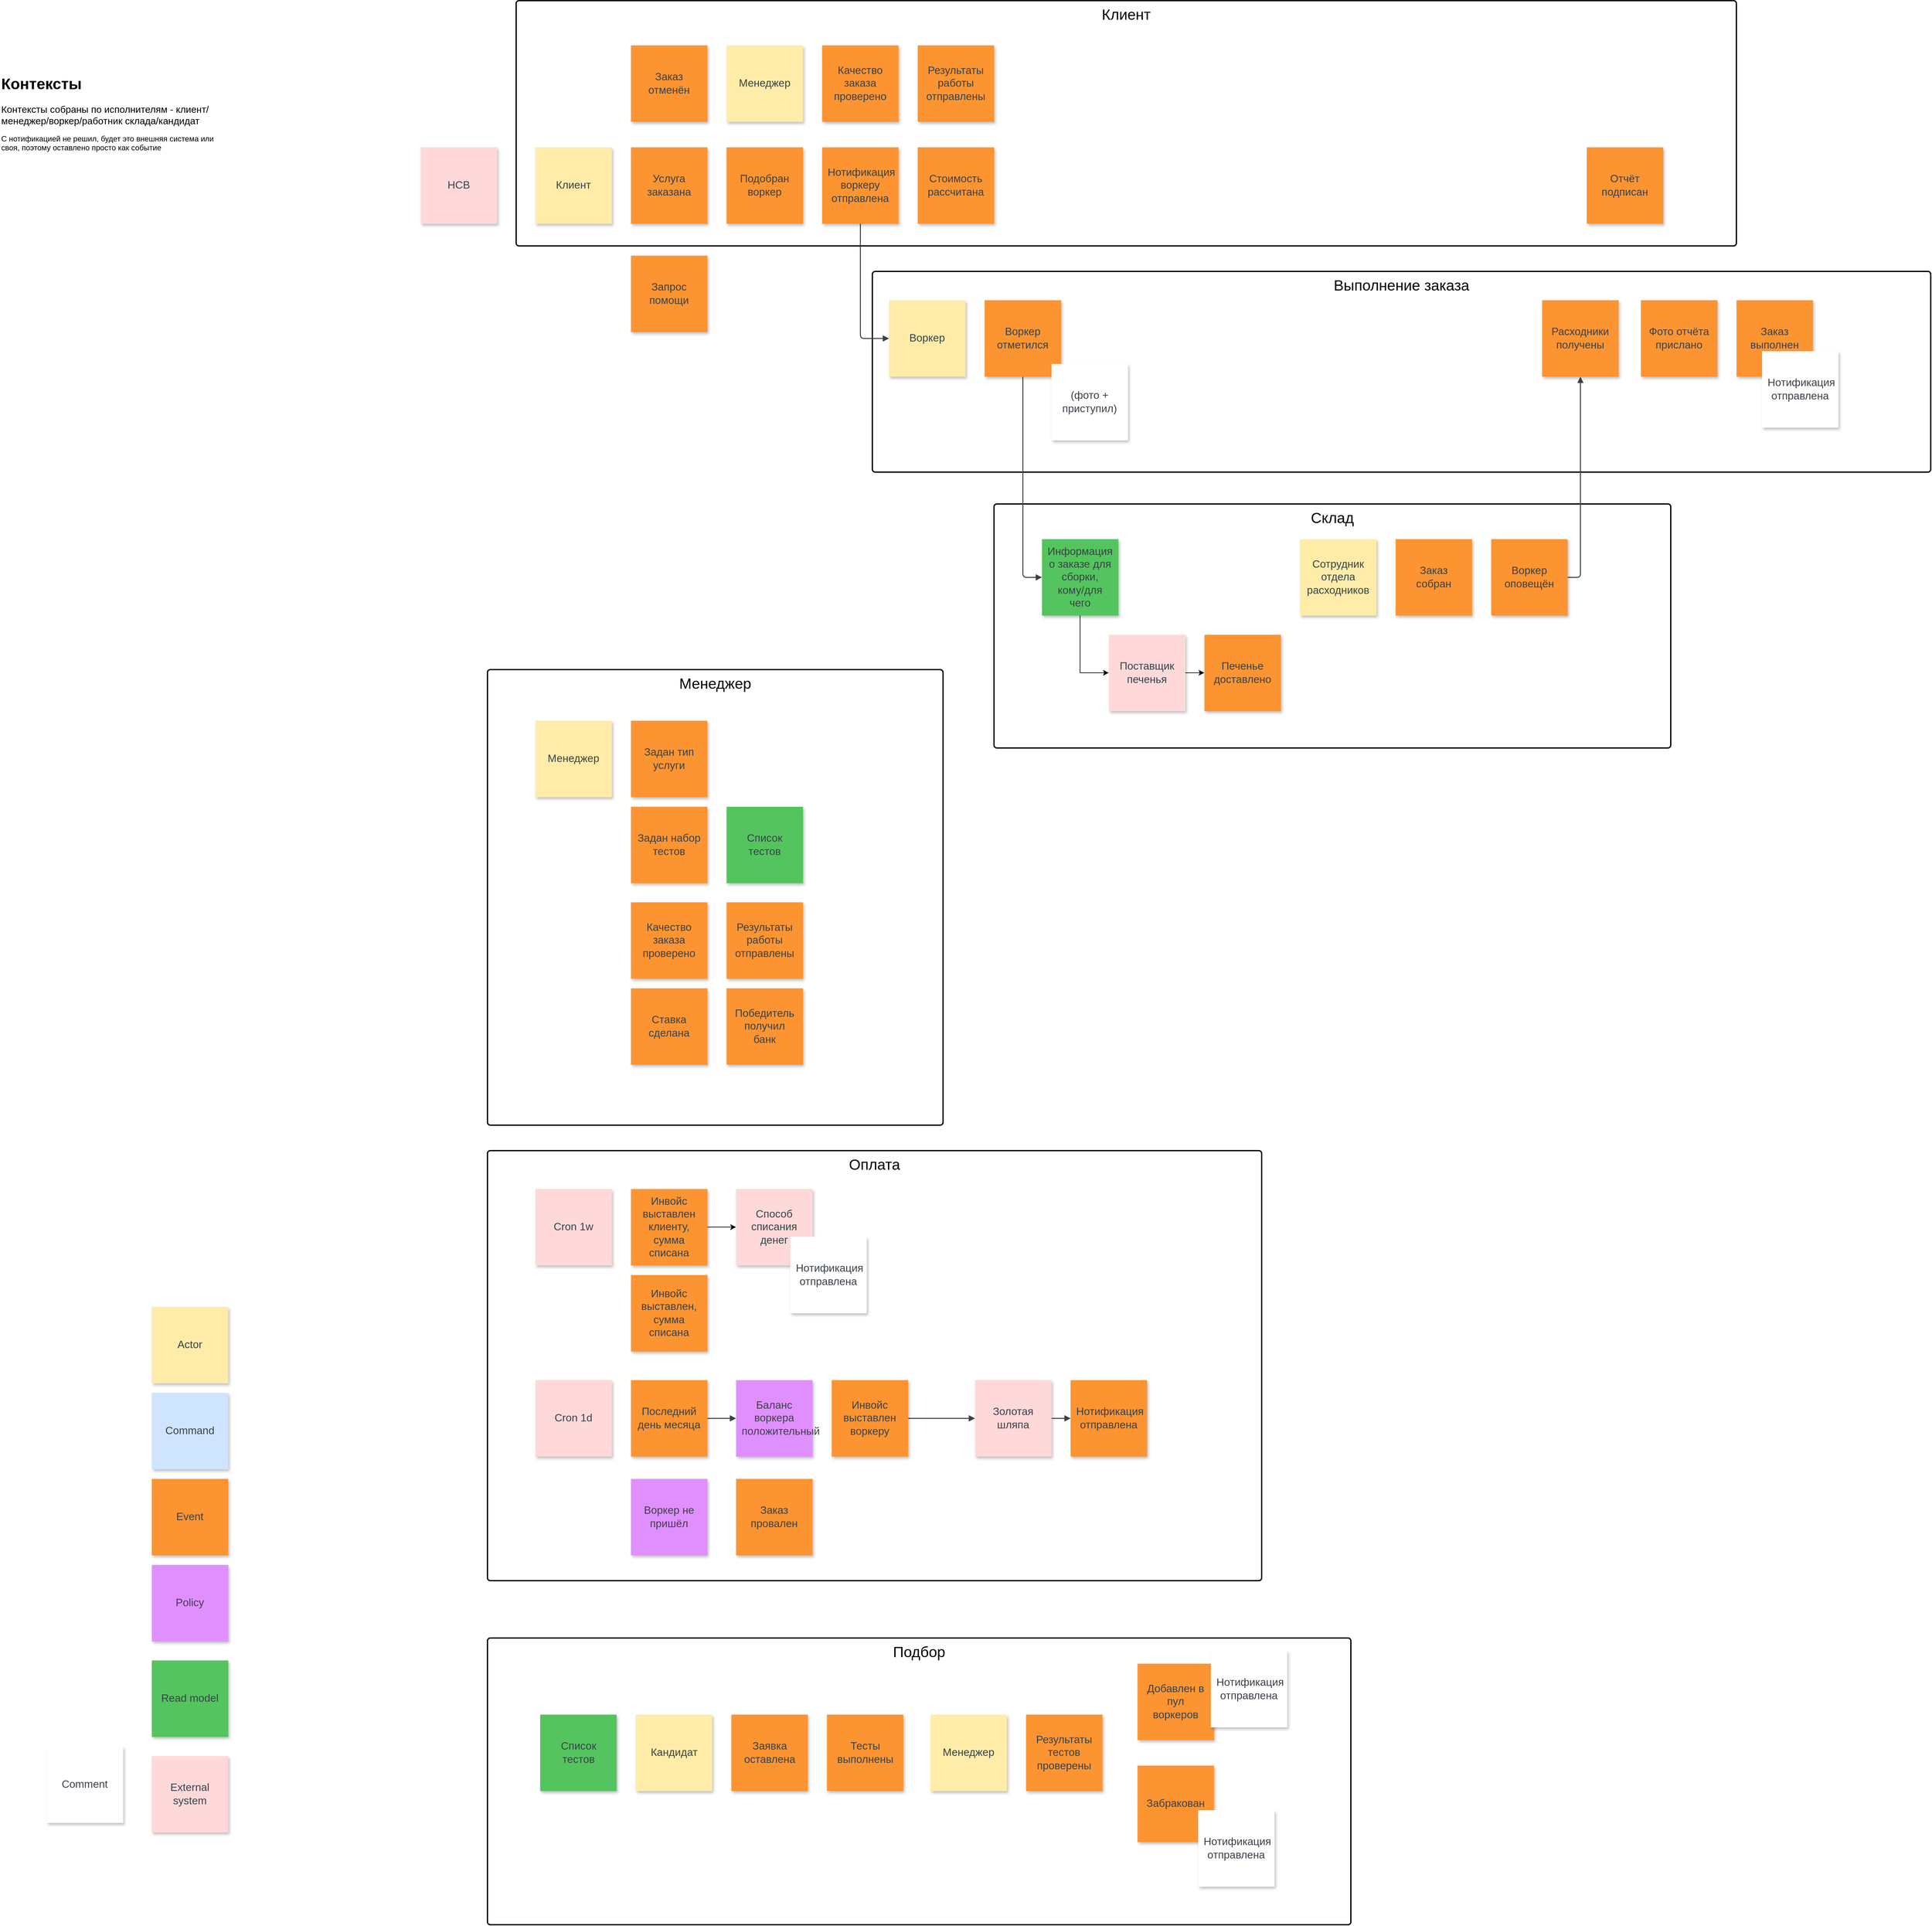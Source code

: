 <mxfile version="24.5.5" type="github">
  <diagram name="Page-1" id="l_9-RIlW9i13i7eaHmRu">
    <mxGraphModel dx="6602" dy="1218" grid="1" gridSize="10" guides="1" tooltips="1" connect="1" arrows="1" fold="1" page="1" pageScale="1" pageWidth="850" pageHeight="1100" math="0" shadow="0">
      <root>
        <mxCell id="0" />
        <mxCell id="1" parent="0" />
        <mxCell id="RoE8E-zZMEs0R_7GRx1K-1" value="Выполнение заказа" style="html=1;overflow=block;blockSpacing=1;whiteSpace=wrap;fontSize=23.3;align=center;spacing=9;verticalAlign=top;strokeColor=default;rounded=1;absoluteArcSize=1;arcSize=9;fillColor=none;strokeWidth=2;lucidId=HCPMqrkc3qt5;" parent="1" vertex="1">
          <mxGeometry x="-3521" y="495" width="1661" height="315" as="geometry" />
        </mxCell>
        <mxCell id="RoE8E-zZMEs0R_7GRx1K-2" value="Склад" style="html=1;overflow=block;blockSpacing=1;whiteSpace=wrap;fontSize=23.3;align=center;spacing=9;verticalAlign=top;strokeColor=default;rounded=1;absoluteArcSize=1;arcSize=9;fillColor=none;strokeWidth=2;lucidId=1zPMJR6yUo5M;" parent="1" vertex="1">
          <mxGeometry x="-3330" y="860" width="1062" height="383" as="geometry" />
        </mxCell>
        <mxCell id="RoE8E-zZMEs0R_7GRx1K-3" value="Оплата" style="html=1;overflow=block;blockSpacing=1;whiteSpace=wrap;fontSize=23.3;align=center;spacing=9;verticalAlign=top;strokeColor=default;rounded=1;absoluteArcSize=1;arcSize=9;fillColor=none;strokeWidth=2;lucidId=LsPM5n6X4SBT;" parent="1" vertex="1">
          <mxGeometry x="-4125" y="1875" width="1215" height="675" as="geometry" />
        </mxCell>
        <mxCell id="RoE8E-zZMEs0R_7GRx1K-4" value="Подбор" style="html=1;overflow=block;blockSpacing=1;whiteSpace=wrap;fontSize=23.3;align=center;spacing=9;verticalAlign=top;strokeColor=default;rounded=1;absoluteArcSize=1;arcSize=9;fillColor=none;strokeWidth=2;lucidId=arPMlzmZBy4v;" parent="1" vertex="1">
          <mxGeometry x="-4125" y="2640" width="1355" height="450" as="geometry" />
        </mxCell>
        <mxCell id="RoE8E-zZMEs0R_7GRx1K-5" value="Actor" style="html=1;overflow=block;blockSpacing=1;whiteSpace=wrap;shadow=1;fontSize=16.7;fontColor=#3a414a;spacing=9;strokeColor=none;strokeOpacity=100;fillColor=#FFECA9;strokeWidth=0;lucidId=w99KlHDl9asE;" parent="1" vertex="1">
          <mxGeometry x="-4652" y="2120" width="120" height="120" as="geometry" />
        </mxCell>
        <mxCell id="RoE8E-zZMEs0R_7GRx1K-6" value="Command" style="html=1;overflow=block;blockSpacing=1;whiteSpace=wrap;shadow=1;fontSize=16.7;fontColor=#3a414a;spacing=9;strokeColor=none;strokeOpacity=100;fillOpacity=100;fillColor=#cfe4ff;strokeWidth=0;lucidId=Q99Kw1.Pjyrw;" parent="1" vertex="1">
          <mxGeometry x="-4652" y="2255" width="120" height="120" as="geometry" />
        </mxCell>
        <mxCell id="RoE8E-zZMEs0R_7GRx1K-7" value="Event" style="html=1;overflow=block;blockSpacing=1;whiteSpace=wrap;shadow=1;fontSize=16.7;fontColor=#3a414a;spacing=9;strokeColor=none;strokeOpacity=100;fillOpacity=100;fillColor=#fc9432;strokeWidth=0;lucidId=p-9K~CdR-WWV;" parent="1" vertex="1">
          <mxGeometry x="-4652" y="2390" width="120" height="120" as="geometry" />
        </mxCell>
        <mxCell id="RoE8E-zZMEs0R_7GRx1K-8" value="Policy" style="html=1;overflow=block;blockSpacing=1;whiteSpace=wrap;shadow=1;fontSize=16.7;fontColor=#3a414a;spacing=9;strokeColor=none;strokeOpacity=100;fillOpacity=100;fillColor=#e08fff;strokeWidth=0;lucidId=N-9KG-.BX9-D;" parent="1" vertex="1">
          <mxGeometry x="-4652" y="2525" width="120" height="120" as="geometry" />
        </mxCell>
        <mxCell id="RoE8E-zZMEs0R_7GRx1K-9" value="Read model" style="html=1;overflow=block;blockSpacing=1;whiteSpace=wrap;shadow=1;fontSize=16.7;fontColor=#3a414a;spacing=9;strokeColor=none;strokeOpacity=100;fillOpacity=100;fillColor=#54c45e;strokeWidth=0;lucidId=h_9K0~GqxkKd;" parent="1" vertex="1">
          <mxGeometry x="-4652" y="2675" width="120" height="120" as="geometry" />
        </mxCell>
        <mxCell id="RoE8E-zZMEs0R_7GRx1K-10" value="Comment" style="html=1;overflow=block;blockSpacing=1;whiteSpace=wrap;shadow=1;fontSize=16.7;fontColor=#3a414a;spacing=9;strokeColor=none;strokeOpacity=100;fillOpacity=100;fillColor=#ffffff;strokeWidth=0;lucidId=O_9KG7jxIo2s;" parent="1" vertex="1">
          <mxGeometry x="-4817" y="2810" width="120" height="120" as="geometry" />
        </mxCell>
        <mxCell id="RoE8E-zZMEs0R_7GRx1K-11" value="External system" style="html=1;overflow=block;blockSpacing=1;whiteSpace=wrap;shadow=1;fontSize=16.7;fontColor=#3a414a;spacing=9;strokeColor=none;strokeOpacity=100;fillOpacity=100;fillColor=#ffd9d9;strokeWidth=0;lucidId=3_9KuqBzPV7w;" parent="1" vertex="1">
          <mxGeometry x="-4652" y="2825" width="120" height="120" as="geometry" />
        </mxCell>
        <mxCell id="RoE8E-zZMEs0R_7GRx1K-12" value="Клиент" style="html=1;overflow=block;blockSpacing=1;whiteSpace=wrap;shadow=1;fontSize=16.7;fontColor=#3a414a;spacing=9;strokeColor=none;strokeOpacity=100;fillColor=#FFECA9;strokeWidth=0;lucidId=poOMKIs.5_XG;" parent="1" vertex="1">
          <mxGeometry x="-4050" y="300" width="120" height="120" as="geometry" />
        </mxCell>
        <mxCell id="RoE8E-zZMEs0R_7GRx1K-13" value="Услуга заказана" style="html=1;overflow=block;blockSpacing=1;whiteSpace=wrap;shadow=1;fontSize=16.7;fontColor=#3a414a;spacing=9;strokeColor=none;strokeOpacity=100;fillOpacity=100;fillColor=#fc9432;strokeWidth=0;lucidId=ppOMXzbLRA3F;" parent="1" vertex="1">
          <mxGeometry x="-3900" y="300" width="120" height="120" as="geometry" />
        </mxCell>
        <mxCell id="RoE8E-zZMEs0R_7GRx1K-14" value="Воркер" style="html=1;overflow=block;blockSpacing=1;whiteSpace=wrap;shadow=1;fontSize=16.7;fontColor=#3a414a;spacing=9;strokeColor=none;strokeOpacity=100;fillColor=#FFECA9;strokeWidth=0;lucidId=CqOMGlZuYuNK;" parent="1" vertex="1">
          <mxGeometry x="-3495" y="540" width="120" height="120" as="geometry" />
        </mxCell>
        <mxCell id="RoE8E-zZMEs0R_7GRx1K-15" value="Воркер отметился" style="html=1;overflow=block;blockSpacing=1;whiteSpace=wrap;shadow=1;fontSize=16.7;fontColor=#3a414a;spacing=9;strokeColor=none;strokeOpacity=100;fillOpacity=100;fillColor=#fc9432;strokeWidth=0;lucidId=PqOM9r21cuYt;" parent="1" vertex="1">
          <mxGeometry x="-3345" y="540" width="120" height="120" as="geometry" />
        </mxCell>
        <mxCell id="RoE8E-zZMEs0R_7GRx1K-16" value="Подобран воркер" style="html=1;overflow=block;blockSpacing=1;whiteSpace=wrap;shadow=1;fontSize=16.7;fontColor=#3a414a;spacing=9;strokeColor=none;strokeOpacity=100;fillOpacity=100;fillColor=#fc9432;strokeWidth=0;lucidId=nGOM64Vatthw;" parent="1" vertex="1">
          <mxGeometry x="-3750" y="300" width="120" height="120" as="geometry" />
        </mxCell>
        <mxCell id="RoE8E-zZMEs0R_7GRx1K-17" value="Cron 1w" style="html=1;overflow=block;blockSpacing=1;whiteSpace=wrap;shadow=1;fontSize=16.7;fontColor=#3a414a;spacing=9;strokeColor=none;strokeOpacity=100;fillOpacity=100;fillColor=#ffd9d9;strokeWidth=0;lucidId=evOMV3Vfiq87;" parent="1" vertex="1">
          <mxGeometry x="-4050" y="1935" width="120" height="120" as="geometry" />
        </mxCell>
        <mxCell id="ouE3uGwMO_rl1Qw4itwe-14" style="edgeStyle=orthogonalEdgeStyle;rounded=0;orthogonalLoop=1;jettySize=auto;html=1;" parent="1" source="RoE8E-zZMEs0R_7GRx1K-18" target="RoE8E-zZMEs0R_7GRx1K-25" edge="1">
          <mxGeometry relative="1" as="geometry" />
        </mxCell>
        <mxCell id="RoE8E-zZMEs0R_7GRx1K-18" value="Инвойс выставлен клиенту, сумма списана" style="html=1;overflow=block;blockSpacing=1;whiteSpace=wrap;shadow=1;fontSize=16.7;fontColor=#3a414a;spacing=9;strokeColor=none;strokeOpacity=100;fillOpacity=100;fillColor=#fc9432;strokeWidth=0;lucidId=vvOM6HzBwC0E;" parent="1" vertex="1">
          <mxGeometry x="-3900" y="1935" width="120" height="120" as="geometry" />
        </mxCell>
        <mxCell id="RoE8E-zZMEs0R_7GRx1K-19" value="Cron 1d" style="html=1;overflow=block;blockSpacing=1;whiteSpace=wrap;shadow=1;fontSize=16.7;fontColor=#3a414a;spacing=9;strokeColor=none;strokeOpacity=100;fillOpacity=100;fillColor=#ffd9d9;strokeWidth=0;lucidId=7vOMgfq0zifn;" parent="1" vertex="1">
          <mxGeometry x="-4050" y="2235" width="120" height="120" as="geometry" />
        </mxCell>
        <mxCell id="RoE8E-zZMEs0R_7GRx1K-20" value="Инвойс выставлен, сумма списана" style="html=1;overflow=block;blockSpacing=1;whiteSpace=wrap;shadow=1;fontSize=16.7;fontColor=#3a414a;spacing=9;strokeColor=none;strokeOpacity=100;fillOpacity=100;fillColor=#fc9432;strokeWidth=0;lucidId=GxOMS8AUzHYG;" parent="1" vertex="1">
          <mxGeometry x="-3900" y="2070" width="120" height="120" as="geometry" />
        </mxCell>
        <mxCell id="RoE8E-zZMEs0R_7GRx1K-21" value="Золотая шляпа" style="html=1;overflow=block;blockSpacing=1;whiteSpace=wrap;shadow=1;fontSize=16.7;fontColor=#3a414a;spacing=9;strokeColor=none;strokeOpacity=100;fillOpacity=100;fillColor=#ffd9d9;strokeWidth=0;lucidId=MwOMZVvjgxgr;" parent="1" vertex="1">
          <mxGeometry x="-3360" y="2235" width="120" height="120" as="geometry" />
        </mxCell>
        <mxCell id="RoE8E-zZMEs0R_7GRx1K-22" value="Нотификация воркеру отправлена" style="html=1;overflow=block;blockSpacing=1;whiteSpace=wrap;shadow=1;fontSize=16.7;fontColor=#3a414a;spacing=9;strokeColor=none;strokeOpacity=100;fillOpacity=100;fillColor=#fc9432;strokeWidth=0;lucidId=eROMwl7kWXQV;" parent="1" vertex="1">
          <mxGeometry x="-3600" y="300" width="120" height="120" as="geometry" />
        </mxCell>
        <mxCell id="RoE8E-zZMEs0R_7GRx1K-23" value="Стоимость рассчитана" style="html=1;overflow=block;blockSpacing=1;whiteSpace=wrap;shadow=1;fontSize=16.7;fontColor=#3a414a;spacing=9;strokeColor=none;strokeOpacity=100;fillOpacity=100;fillColor=#fc9432;strokeWidth=0;lucidId=uJOMWGHFDWIN;" parent="1" vertex="1">
          <mxGeometry x="-3450" y="300" width="120" height="120" as="geometry" />
        </mxCell>
        <mxCell id="RoE8E-zZMEs0R_7GRx1K-24" value="Запрос помощи" style="html=1;overflow=block;blockSpacing=1;whiteSpace=wrap;shadow=1;fontSize=16.7;fontColor=#3a414a;spacing=9;strokeColor=none;strokeOpacity=100;fillOpacity=100;fillColor=#fc9432;strokeWidth=0;lucidId=2oOMrKezj8pF;" parent="1" vertex="1">
          <mxGeometry x="-3900" y="470" width="120" height="120" as="geometry" />
        </mxCell>
        <mxCell id="RoE8E-zZMEs0R_7GRx1K-25" value="Способ списания денег" style="html=1;overflow=block;blockSpacing=1;whiteSpace=wrap;shadow=1;fontSize=16.7;fontColor=#3a414a;spacing=9;strokeColor=none;strokeOpacity=100;fillOpacity=100;fillColor=#ffd9d9;strokeWidth=0;lucidId=vVOM_5~CS0Ev;" parent="1" vertex="1">
          <mxGeometry x="-3735" y="1935" width="120" height="120" as="geometry" />
        </mxCell>
        <mxCell id="RoE8E-zZMEs0R_7GRx1K-27" value="Нотификация отправлена" style="html=1;overflow=block;blockSpacing=1;whiteSpace=wrap;shadow=1;fontSize=16.7;fontColor=#3a414a;spacing=9;strokeColor=none;strokeOpacity=100;fillOpacity=100;fillColor=#fc9432;strokeWidth=0;lucidId=9HOMmKMdv4F6;" parent="1" vertex="1">
          <mxGeometry x="-3210" y="2235" width="120" height="120" as="geometry" />
        </mxCell>
        <mxCell id="RoE8E-zZMEs0R_7GRx1K-28" value="Сотрудник отдела расходников" style="html=1;overflow=block;blockSpacing=1;whiteSpace=wrap;shadow=1;fontSize=16.7;fontColor=#3a414a;spacing=9;strokeColor=none;strokeOpacity=100;fillColor=#FFECA9;strokeWidth=0;lucidId=IsOMc4fZZYhW;" parent="1" vertex="1">
          <mxGeometry x="-2850" y="915" width="120" height="120" as="geometry" />
        </mxCell>
        <mxCell id="RoE8E-zZMEs0R_7GRx1K-29" value="Заказ собран" style="html=1;overflow=block;blockSpacing=1;whiteSpace=wrap;shadow=1;fontSize=16.7;fontColor=#3a414a;spacing=9;strokeColor=none;strokeOpacity=100;fillOpacity=100;fillColor=#fc9432;strokeWidth=0;lucidId=5sOMd6QoYHWa;" parent="1" vertex="1">
          <mxGeometry x="-2700" y="915" width="120" height="120" as="geometry" />
        </mxCell>
        <mxCell id="RoE8E-zZMEs0R_7GRx1K-30" value="Воркер оповещён" style="html=1;overflow=block;blockSpacing=1;whiteSpace=wrap;shadow=1;fontSize=16.7;fontColor=#3a414a;spacing=9;strokeColor=none;strokeOpacity=100;fillOpacity=100;fillColor=#fc9432;strokeWidth=0;lucidId=jHOMKEXn3ogt;" parent="1" vertex="1">
          <mxGeometry x="-2550" y="915" width="120" height="120" as="geometry" />
        </mxCell>
        <mxCell id="RoE8E-zZMEs0R_7GRx1K-31" value="" style="html=1;jettySize=18;whiteSpace=wrap;fontSize=13;strokeColor=#3a414a;strokeOpacity=100;strokeWidth=1.5;rounded=1;arcSize=12;edgeStyle=orthogonalEdgeStyle;startArrow=none;endArrow=block;endFill=1;exitX=1;exitY=0.5;exitPerimeter=0;entryX=0;entryY=0.5;entryPerimeter=0;lucidId=m1OMvOnFrRix;" parent="1" source="RoE8E-zZMEs0R_7GRx1K-42" target="RoE8E-zZMEs0R_7GRx1K-21" edge="1">
          <mxGeometry width="100" height="100" relative="1" as="geometry">
            <Array as="points" />
          </mxGeometry>
        </mxCell>
        <mxCell id="RoE8E-zZMEs0R_7GRx1K-32" value="" style="html=1;jettySize=18;whiteSpace=wrap;fontSize=13;strokeColor=#3a414a;strokeOpacity=100;strokeWidth=1.5;rounded=1;arcSize=12;edgeStyle=orthogonalEdgeStyle;startArrow=none;endArrow=block;endFill=1;exitX=1;exitY=0.5;exitPerimeter=0;entryX=0.5;entryY=1;entryPerimeter=0;lucidId=6_OMG3ClQ-OO;" parent="1" source="RoE8E-zZMEs0R_7GRx1K-30" target="RoE8E-zZMEs0R_7GRx1K-57" edge="1">
          <mxGeometry width="100" height="100" relative="1" as="geometry">
            <Array as="points" />
          </mxGeometry>
        </mxCell>
        <mxCell id="RoE8E-zZMEs0R_7GRx1K-33" value="" style="html=1;jettySize=18;whiteSpace=wrap;fontSize=13;strokeColor=#3a414a;strokeOpacity=100;strokeWidth=1.5;rounded=1;arcSize=12;edgeStyle=orthogonalEdgeStyle;startArrow=none;endArrow=block;endFill=1;exitX=0.5;exitY=1;exitPerimeter=0;entryX=0;entryY=0.5;entryPerimeter=0;lucidId=~_OMIrkGTkZQ;" parent="1" source="RoE8E-zZMEs0R_7GRx1K-15" target="RoE8E-zZMEs0R_7GRx1K-41" edge="1">
          <mxGeometry width="100" height="100" relative="1" as="geometry">
            <Array as="points" />
          </mxGeometry>
        </mxCell>
        <mxCell id="RoE8E-zZMEs0R_7GRx1K-34" value="HCB" style="html=1;overflow=block;blockSpacing=1;whiteSpace=wrap;shadow=1;fontSize=16.7;fontColor=#3a414a;spacing=9;strokeColor=none;strokeOpacity=100;fillOpacity=100;fillColor=#ffd9d9;strokeWidth=0;lucidId=TIOMhRAhpcNX;" parent="1" vertex="1">
          <mxGeometry x="-4230" y="300" width="120" height="120" as="geometry" />
        </mxCell>
        <mxCell id="RoE8E-zZMEs0R_7GRx1K-35" value="Кандидат" style="html=1;overflow=block;blockSpacing=1;whiteSpace=wrap;shadow=1;fontSize=16.7;fontColor=#3a414a;spacing=9;strokeColor=none;strokeOpacity=100;fillColor=#FFECA9;strokeWidth=0;lucidId=wrOMKcsqYXI9;" parent="1" vertex="1">
          <mxGeometry x="-3892.5" y="2760" width="120" height="120" as="geometry" />
        </mxCell>
        <mxCell id="RoE8E-zZMEs0R_7GRx1K-36" value="Заявка оставлена" style="html=1;overflow=block;blockSpacing=1;whiteSpace=wrap;shadow=1;fontSize=16.7;fontColor=#3a414a;spacing=9;strokeColor=none;strokeOpacity=100;fillOpacity=100;fillColor=#fc9432;strokeWidth=0;lucidId=CrOMI7UI~UgM;" parent="1" vertex="1">
          <mxGeometry x="-3742.5" y="2760" width="120" height="120" as="geometry" />
        </mxCell>
        <mxCell id="RoE8E-zZMEs0R_7GRx1K-37" value="Тесты выполнены" style="html=1;overflow=block;blockSpacing=1;whiteSpace=wrap;shadow=1;fontSize=16.7;fontColor=#3a414a;spacing=9;strokeColor=none;strokeOpacity=100;fillOpacity=100;fillColor=#fc9432;strokeWidth=0;lucidId=nKOMDOXvX65q;" parent="1" vertex="1">
          <mxGeometry x="-3592.5" y="2760" width="120" height="120" as="geometry" />
        </mxCell>
        <mxCell id="RoE8E-zZMEs0R_7GRx1K-38" value="Добавлен в пул воркеров" style="html=1;overflow=block;blockSpacing=1;whiteSpace=wrap;shadow=1;fontSize=16.7;fontColor=#3a414a;spacing=9;strokeColor=none;strokeOpacity=100;fillOpacity=100;fillColor=#fc9432;strokeWidth=0;lucidId=LKOMNFMfwg8P;" parent="1" vertex="1">
          <mxGeometry x="-3105" y="2680" width="120" height="120" as="geometry" />
        </mxCell>
        <mxCell id="RoE8E-zZMEs0R_7GRx1K-39" value="Забракован" style="html=1;overflow=block;blockSpacing=1;whiteSpace=wrap;shadow=1;fontSize=16.7;fontColor=#3a414a;spacing=9;strokeColor=none;strokeOpacity=100;fillOpacity=100;fillColor=#fc9432;strokeWidth=0;lucidId=0KOMiec8jZ1h;" parent="1" vertex="1">
          <mxGeometry x="-3105" y="2840" width="120" height="120" as="geometry" />
        </mxCell>
        <mxCell id="RoE8E-zZMEs0R_7GRx1K-40" value="" style="html=1;jettySize=18;whiteSpace=wrap;fontSize=13;strokeColor=#3a414a;strokeOpacity=100;strokeWidth=1.5;rounded=1;arcSize=12;edgeStyle=orthogonalEdgeStyle;startArrow=none;endArrow=block;endFill=1;exitX=1;exitY=0.5;exitPerimeter=0;entryX=0;entryY=0.5;entryPerimeter=0;lucidId=rmPMru2J6b~m;" parent="1" source="RoE8E-zZMEs0R_7GRx1K-21" target="RoE8E-zZMEs0R_7GRx1K-27" edge="1">
          <mxGeometry width="100" height="100" relative="1" as="geometry">
            <Array as="points" />
          </mxGeometry>
        </mxCell>
        <mxCell id="ouE3uGwMO_rl1Qw4itwe-9" style="edgeStyle=orthogonalEdgeStyle;rounded=0;orthogonalLoop=1;jettySize=auto;html=1;entryX=0;entryY=0.5;entryDx=0;entryDy=0;" parent="1" source="RoE8E-zZMEs0R_7GRx1K-41" target="RoE8E-zZMEs0R_7GRx1K-60" edge="1">
          <mxGeometry relative="1" as="geometry" />
        </mxCell>
        <mxCell id="RoE8E-zZMEs0R_7GRx1K-41" value="Информация о заказе для сборки, кому/для чего" style="html=1;overflow=block;blockSpacing=1;whiteSpace=wrap;shadow=1;fontSize=16.7;fontColor=#3a414a;spacing=9;strokeColor=none;strokeOpacity=100;fillOpacity=100;fillColor=#54c45e;strokeWidth=0;lucidId=dnPMlttxr-Cw;" parent="1" vertex="1">
          <mxGeometry x="-3255" y="915" width="120" height="120" as="geometry" />
        </mxCell>
        <mxCell id="RoE8E-zZMEs0R_7GRx1K-42" value="Инвойс выставлен воркеру" style="html=1;overflow=block;blockSpacing=1;whiteSpace=wrap;shadow=1;fontSize=16.7;fontColor=#3a414a;spacing=9;strokeColor=none;strokeOpacity=100;fillOpacity=100;fillColor=#fc9432;strokeWidth=0;lucidId=4vOM6bReLHjo;" parent="1" vertex="1">
          <mxGeometry x="-3585" y="2235" width="120" height="120" as="geometry" />
        </mxCell>
        <mxCell id="RoE8E-zZMEs0R_7GRx1K-43" value="Баланс воркера положительный" style="html=1;overflow=block;blockSpacing=1;whiteSpace=wrap;shadow=1;fontSize=16.7;fontColor=#3a414a;spacing=9;strokeColor=none;strokeOpacity=100;fillOpacity=100;fillColor=#e08fff;strokeWidth=0;lucidId=GoPMGig64.h5;" parent="1" vertex="1">
          <mxGeometry x="-3735" y="2235" width="120" height="120" as="geometry" />
        </mxCell>
        <mxCell id="RoE8E-zZMEs0R_7GRx1K-44" value="Последний день месяца" style="html=1;overflow=block;blockSpacing=1;whiteSpace=wrap;shadow=1;fontSize=16.7;fontColor=#3a414a;spacing=9;strokeColor=none;strokeOpacity=100;fillOpacity=100;fillColor=#fc9432;strokeWidth=0;lucidId=upPMWxlRtGt.;" parent="1" vertex="1">
          <mxGeometry x="-3900" y="2235" width="120" height="120" as="geometry" />
        </mxCell>
        <mxCell id="RoE8E-zZMEs0R_7GRx1K-45" value="" style="html=1;jettySize=18;whiteSpace=wrap;fontSize=13;strokeColor=#3a414a;strokeOpacity=100;strokeWidth=1.5;rounded=1;arcSize=12;edgeStyle=orthogonalEdgeStyle;startArrow=none;endArrow=block;endFill=1;exitX=1;exitY=0.5;exitPerimeter=0;entryX=0;entryY=0.5;entryPerimeter=0;lucidId=VpPM8fYI4oOY;" parent="1" source="RoE8E-zZMEs0R_7GRx1K-44" target="RoE8E-zZMEs0R_7GRx1K-43" edge="1">
          <mxGeometry width="100" height="100" relative="1" as="geometry">
            <Array as="points" />
          </mxGeometry>
        </mxCell>
        <mxCell id="RoE8E-zZMEs0R_7GRx1K-46" value="Менеджер" style="html=1;overflow=block;blockSpacing=1;whiteSpace=wrap;shadow=1;fontSize=16.7;fontColor=#3a414a;spacing=9;strokeColor=none;strokeOpacity=100;fillColor=#FFECA9;strokeWidth=0;lucidId=9pOMJ57Y_Idk;" parent="1" vertex="1">
          <mxGeometry x="-4050" y="1200" width="120" height="120" as="geometry" />
        </mxCell>
        <mxCell id="RoE8E-zZMEs0R_7GRx1K-47" value="Задан тип услуги" style="html=1;overflow=block;blockSpacing=1;whiteSpace=wrap;shadow=1;fontSize=16.7;fontColor=#3a414a;spacing=9;strokeColor=none;strokeOpacity=100;fillOpacity=100;fillColor=#fc9432;strokeWidth=0;lucidId=eqOMj~HfbIqM;" parent="1" vertex="1">
          <mxGeometry x="-3900" y="1200" width="120" height="120" as="geometry" />
        </mxCell>
        <mxCell id="RoE8E-zZMEs0R_7GRx1K-48" value="Задан набор тестов" style="html=1;overflow=block;blockSpacing=1;whiteSpace=wrap;shadow=1;fontSize=16.7;fontColor=#3a414a;spacing=9;strokeColor=none;strokeOpacity=100;fillOpacity=100;fillColor=#fc9432;strokeWidth=0;lucidId=3rOMl7Rf~eKV;" parent="1" vertex="1">
          <mxGeometry x="-3900" y="1335" width="120" height="120" as="geometry" />
        </mxCell>
        <mxCell id="RoE8E-zZMEs0R_7GRx1K-49" value="Качество заказа проверено" style="html=1;overflow=block;blockSpacing=1;whiteSpace=wrap;shadow=1;fontSize=16.7;fontColor=#3a414a;spacing=9;strokeColor=none;strokeOpacity=100;fillOpacity=100;fillColor=#fc9432;strokeWidth=0;lucidId=AtOMJSps7HNz;" parent="1" vertex="1">
          <mxGeometry x="-3900" y="1485" width="120" height="120" as="geometry" />
        </mxCell>
        <mxCell id="RoE8E-zZMEs0R_7GRx1K-50" value="Ставка сделана" style="html=1;overflow=block;blockSpacing=1;whiteSpace=wrap;shadow=1;fontSize=16.7;fontColor=#3a414a;spacing=9;strokeColor=none;strokeOpacity=100;fillOpacity=100;fillColor=#fc9432;strokeWidth=0;lucidId=gyOMnxQ1Iphz;" parent="1" vertex="1">
          <mxGeometry x="-3900" y="1620" width="120" height="120" as="geometry" />
        </mxCell>
        <mxCell id="RoE8E-zZMEs0R_7GRx1K-51" value="Результаты работы отправлены" style="html=1;overflow=block;blockSpacing=1;whiteSpace=wrap;shadow=1;fontSize=16.7;fontColor=#3a414a;spacing=9;strokeColor=none;strokeOpacity=100;fillOpacity=100;fillColor=#fc9432;strokeWidth=0;lucidId=KROMmHy3ZGi6;" parent="1" vertex="1">
          <mxGeometry x="-3750" y="1485" width="120" height="120" as="geometry" />
        </mxCell>
        <mxCell id="RoE8E-zZMEs0R_7GRx1K-52" value="Победитель получил банк" style="html=1;overflow=block;blockSpacing=1;whiteSpace=wrap;shadow=1;fontSize=16.7;fontColor=#3a414a;spacing=9;strokeColor=none;strokeOpacity=100;fillOpacity=100;fillColor=#fc9432;strokeWidth=0;lucidId=P6OMi9ut8j.D;" parent="1" vertex="1">
          <mxGeometry x="-3750" y="1620" width="120" height="120" as="geometry" />
        </mxCell>
        <mxCell id="RoE8E-zZMEs0R_7GRx1K-53" value="" style="html=1;jettySize=18;whiteSpace=wrap;fontSize=13;strokeColor=#3a414a;strokeOpacity=100;strokeWidth=1.5;rounded=1;arcSize=12;edgeStyle=orthogonalEdgeStyle;startArrow=none;endArrow=block;endFill=1;exitX=0.5;exitY=1;exitPerimeter=0;entryX=0;entryY=0.5;entryPerimeter=0;lucidId=dxPMmw.YS_Mb;" parent="1" source="RoE8E-zZMEs0R_7GRx1K-22" target="RoE8E-zZMEs0R_7GRx1K-14" edge="1">
          <mxGeometry width="100" height="100" relative="1" as="geometry">
            <Array as="points" />
          </mxGeometry>
        </mxCell>
        <mxCell id="RoE8E-zZMEs0R_7GRx1K-54" value="Фото отчёта прислано" style="html=1;overflow=block;blockSpacing=1;whiteSpace=wrap;shadow=1;fontSize=16.7;fontColor=#3a414a;spacing=9;strokeColor=none;strokeOpacity=100;fillOpacity=100;fillColor=#fc9432;strokeWidth=0;lucidId=drOM4bqXQkqr;" parent="1" vertex="1">
          <mxGeometry x="-2315" y="540" width="120" height="120" as="geometry" />
        </mxCell>
        <mxCell id="RoE8E-zZMEs0R_7GRx1K-56" value="Заказ выполнен" style="html=1;overflow=block;blockSpacing=1;whiteSpace=wrap;shadow=1;fontSize=16.7;fontColor=#3a414a;spacing=9;strokeColor=none;strokeOpacity=100;fillOpacity=100;fillColor=#fc9432;strokeWidth=0;lucidId=PLOM0dX3wPXh;" parent="1" vertex="1">
          <mxGeometry x="-2165" y="540" width="120" height="120" as="geometry" />
        </mxCell>
        <mxCell id="RoE8E-zZMEs0R_7GRx1K-57" value="Расходники получены" style="html=1;overflow=block;blockSpacing=1;whiteSpace=wrap;shadow=1;fontSize=16.7;fontColor=#3a414a;spacing=9;strokeColor=none;strokeOpacity=100;fillOpacity=100;fillColor=#fc9432;strokeWidth=0;lucidId=GMOMfP50JJpL;" parent="1" vertex="1">
          <mxGeometry x="-2470" y="540" width="120" height="120" as="geometry" />
        </mxCell>
        <mxCell id="RoE8E-zZMEs0R_7GRx1K-58" value="Заказ отменён" style="html=1;overflow=block;blockSpacing=1;whiteSpace=wrap;shadow=1;fontSize=16.7;fontColor=#3a414a;spacing=9;strokeColor=none;strokeOpacity=100;fillOpacity=100;fillColor=#fc9432;strokeWidth=0;lucidId=_TOMA5VqfHQZ;" parent="1" vertex="1">
          <mxGeometry x="-3900" y="140" width="120" height="120" as="geometry" />
        </mxCell>
        <mxCell id="ouE3uGwMO_rl1Qw4itwe-5" style="edgeStyle=orthogonalEdgeStyle;rounded=0;orthogonalLoop=1;jettySize=auto;html=1;" parent="1" source="RoE8E-zZMEs0R_7GRx1K-60" target="ouE3uGwMO_rl1Qw4itwe-4" edge="1">
          <mxGeometry relative="1" as="geometry" />
        </mxCell>
        <mxCell id="RoE8E-zZMEs0R_7GRx1K-60" value="Поставщик печенья" style="html=1;overflow=block;blockSpacing=1;whiteSpace=wrap;shadow=1;fontSize=16.7;fontColor=#3a414a;spacing=9;strokeColor=none;strokeOpacity=100;fillOpacity=100;fillColor=#ffd9d9;strokeWidth=0;lucidId=0IPMR~APqVfa;" parent="1" vertex="1">
          <mxGeometry x="-3150" y="1065" width="120" height="120" as="geometry" />
        </mxCell>
        <mxCell id="ouE3uGwMO_rl1Qw4itwe-1" value="Список тестов" style="html=1;overflow=block;blockSpacing=1;whiteSpace=wrap;shadow=1;fontSize=16.7;fontColor=#3a414a;spacing=9;strokeColor=none;strokeOpacity=100;fillOpacity=100;fillColor=#54c45e;strokeWidth=0;lucidId=dnPMlttxr-Cw;" parent="1" vertex="1">
          <mxGeometry x="-4042.5" y="2760" width="120" height="120" as="geometry" />
        </mxCell>
        <mxCell id="ouE3uGwMO_rl1Qw4itwe-2" value="Менеджер" style="html=1;overflow=block;blockSpacing=1;whiteSpace=wrap;shadow=1;fontSize=16.7;fontColor=#3a414a;spacing=9;strokeColor=none;strokeOpacity=100;fillColor=#FFECA9;strokeWidth=0;lucidId=wrOMKcsqYXI9;" parent="1" vertex="1">
          <mxGeometry x="-3430" y="2760" width="120" height="120" as="geometry" />
        </mxCell>
        <mxCell id="ouE3uGwMO_rl1Qw4itwe-3" value="Результаты тестов проверены" style="html=1;overflow=block;blockSpacing=1;whiteSpace=wrap;shadow=1;fontSize=16.7;fontColor=#3a414a;spacing=9;strokeColor=none;strokeOpacity=100;fillOpacity=100;fillColor=#fc9432;strokeWidth=0;lucidId=LKOMNFMfwg8P;" parent="1" vertex="1">
          <mxGeometry x="-3280" y="2760" width="120" height="120" as="geometry" />
        </mxCell>
        <mxCell id="ouE3uGwMO_rl1Qw4itwe-4" value="Печенье доставлено" style="html=1;overflow=block;blockSpacing=1;whiteSpace=wrap;shadow=1;fontSize=16.7;fontColor=#3a414a;spacing=9;strokeColor=none;strokeOpacity=100;fillOpacity=100;fillColor=#fc9432;strokeWidth=0;lucidId=5sOMd6QoYHWa;" parent="1" vertex="1">
          <mxGeometry x="-3000" y="1065" width="120" height="120" as="geometry" />
        </mxCell>
        <mxCell id="ouE3uGwMO_rl1Qw4itwe-6" value="Менеджер" style="html=1;overflow=block;blockSpacing=1;whiteSpace=wrap;shadow=1;fontSize=16.7;fontColor=#3a414a;spacing=9;strokeColor=none;strokeOpacity=100;fillColor=#FFECA9;strokeWidth=0;lucidId=9pOMJ57Y_Idk;" parent="1" vertex="1">
          <mxGeometry x="-3750" y="140" width="120" height="120" as="geometry" />
        </mxCell>
        <mxCell id="ouE3uGwMO_rl1Qw4itwe-7" value="Качество заказа проверено" style="html=1;overflow=block;blockSpacing=1;whiteSpace=wrap;shadow=1;fontSize=16.7;fontColor=#3a414a;spacing=9;strokeColor=none;strokeOpacity=100;fillOpacity=100;fillColor=#fc9432;strokeWidth=0;lucidId=AtOMJSps7HNz;" parent="1" vertex="1">
          <mxGeometry x="-3600" y="140" width="120" height="120" as="geometry" />
        </mxCell>
        <mxCell id="ouE3uGwMO_rl1Qw4itwe-8" value="Результаты работы отправлены" style="html=1;overflow=block;blockSpacing=1;whiteSpace=wrap;shadow=1;fontSize=16.7;fontColor=#3a414a;spacing=9;strokeColor=none;strokeOpacity=100;fillOpacity=100;fillColor=#fc9432;strokeWidth=0;lucidId=KROMmHy3ZGi6;" parent="1" vertex="1">
          <mxGeometry x="-3450" y="140" width="120" height="120" as="geometry" />
        </mxCell>
        <mxCell id="ouE3uGwMO_rl1Qw4itwe-10" value="(фото + приступил)" style="html=1;overflow=block;blockSpacing=1;whiteSpace=wrap;shadow=1;fontSize=16.7;fontColor=#3a414a;spacing=9;strokeColor=none;strokeOpacity=100;fillOpacity=100;fillColor=#ffffff;strokeWidth=0;lucidId=O_9KG7jxIo2s;" parent="1" vertex="1">
          <mxGeometry x="-3240" y="640" width="120" height="120" as="geometry" />
        </mxCell>
        <mxCell id="ouE3uGwMO_rl1Qw4itwe-11" value="Отчёт подписан" style="html=1;overflow=block;blockSpacing=1;whiteSpace=wrap;shadow=1;fontSize=16.7;fontColor=#3a414a;spacing=9;strokeColor=none;strokeOpacity=100;fillOpacity=100;fillColor=#fc9432;strokeWidth=0;lucidId=GMOMfP50JJpL;" parent="1" vertex="1">
          <mxGeometry x="-2400" y="300" width="120" height="120" as="geometry" />
        </mxCell>
        <mxCell id="ouE3uGwMO_rl1Qw4itwe-12" value="Воркер не пришёл" style="html=1;overflow=block;blockSpacing=1;whiteSpace=wrap;shadow=1;fontSize=16.7;fontColor=#3a414a;spacing=9;strokeColor=none;strokeOpacity=100;fillOpacity=100;fillColor=#e08fff;strokeWidth=0;lucidId=GoPMGig64.h5;" parent="1" vertex="1">
          <mxGeometry x="-3900" y="2390" width="120" height="120" as="geometry" />
        </mxCell>
        <mxCell id="ouE3uGwMO_rl1Qw4itwe-13" value="Заказ провален" style="html=1;overflow=block;blockSpacing=1;whiteSpace=wrap;shadow=1;fontSize=16.7;fontColor=#3a414a;spacing=9;strokeColor=none;strokeOpacity=100;fillOpacity=100;fillColor=#fc9432;strokeWidth=0;lucidId=GLOMKtji0pvv;" parent="1" vertex="1">
          <mxGeometry x="-3735" y="2390" width="120" height="120" as="geometry" />
        </mxCell>
        <mxCell id="ouE3uGwMO_rl1Qw4itwe-15" value="Клиент" style="html=1;overflow=block;blockSpacing=1;whiteSpace=wrap;fontSize=23.3;align=center;spacing=9;verticalAlign=top;strokeColor=default;rounded=1;absoluteArcSize=1;arcSize=9;fillColor=none;strokeWidth=2;lucidId=HCPMqrkc3qt5;" parent="1" vertex="1">
          <mxGeometry x="-4080" y="70" width="1915" height="385" as="geometry" />
        </mxCell>
        <mxCell id="ouE3uGwMO_rl1Qw4itwe-17" value="Менеджер" style="html=1;overflow=block;blockSpacing=1;whiteSpace=wrap;fontSize=23.3;align=center;spacing=9;verticalAlign=top;strokeColor=default;rounded=1;absoluteArcSize=1;arcSize=9;fillColor=none;strokeWidth=2;lucidId=LsPM5n6X4SBT;" parent="1" vertex="1">
          <mxGeometry x="-4125" y="1120" width="715" height="715" as="geometry" />
        </mxCell>
        <mxCell id="ouE3uGwMO_rl1Qw4itwe-19" value="&lt;h1 style=&quot;margin-top: 0px;&quot;&gt;Контексты&lt;/h1&gt;&lt;p&gt;&lt;font style=&quot;font-size: 15px;&quot;&gt;Контексты собраны по исполнителям - клиент/менеджер/воркер/работник склада/кандидат&lt;/font&gt;&lt;/p&gt;&lt;p&gt;С нотификацией не решил, будет это внешняя система или своя, поэтому оставлено просто как событие&lt;/p&gt;" style="text;html=1;whiteSpace=wrap;overflow=hidden;rounded=0;" parent="1" vertex="1">
          <mxGeometry x="-4890" y="180" width="340" height="150" as="geometry" />
        </mxCell>
        <mxCell id="Ob97QmgH0fslo4kpqgYh-1" value="Нотификация отправлена" style="html=1;overflow=block;blockSpacing=1;whiteSpace=wrap;shadow=1;fontSize=16.7;fontColor=#3a414a;spacing=9;strokeColor=none;strokeOpacity=100;fillOpacity=100;fillColor=#ffffff;strokeWidth=0;lucidId=O_9KG7jxIo2s;" vertex="1" parent="1">
          <mxGeometry x="-3650" y="2010" width="120" height="120" as="geometry" />
        </mxCell>
        <mxCell id="Ob97QmgH0fslo4kpqgYh-3" value="Нотификация отправлена" style="html=1;overflow=block;blockSpacing=1;whiteSpace=wrap;shadow=1;fontSize=16.7;fontColor=#3a414a;spacing=9;strokeColor=none;strokeOpacity=100;fillOpacity=100;fillColor=#ffffff;strokeWidth=0;lucidId=O_9KG7jxIo2s;" vertex="1" parent="1">
          <mxGeometry x="-2125" y="620" width="120" height="120" as="geometry" />
        </mxCell>
        <mxCell id="Ob97QmgH0fslo4kpqgYh-4" value="Нотификация отправлена" style="html=1;overflow=block;blockSpacing=1;whiteSpace=wrap;shadow=1;fontSize=16.7;fontColor=#3a414a;spacing=9;strokeColor=none;strokeOpacity=100;fillOpacity=100;fillColor=#ffffff;strokeWidth=0;lucidId=O_9KG7jxIo2s;" vertex="1" parent="1">
          <mxGeometry x="-2990" y="2660" width="120" height="120" as="geometry" />
        </mxCell>
        <mxCell id="Ob97QmgH0fslo4kpqgYh-5" value="Нотификация отправлена" style="html=1;overflow=block;blockSpacing=1;whiteSpace=wrap;shadow=1;fontSize=16.7;fontColor=#3a414a;spacing=9;strokeColor=none;strokeOpacity=100;fillOpacity=100;fillColor=#ffffff;strokeWidth=0;lucidId=O_9KG7jxIo2s;" vertex="1" parent="1">
          <mxGeometry x="-3010" y="2910" width="120" height="120" as="geometry" />
        </mxCell>
        <mxCell id="Ob97QmgH0fslo4kpqgYh-6" value="Список тестов" style="html=1;overflow=block;blockSpacing=1;whiteSpace=wrap;shadow=1;fontSize=16.7;fontColor=#3a414a;spacing=9;strokeColor=none;strokeOpacity=100;fillOpacity=100;fillColor=#54c45e;strokeWidth=0;lucidId=dnPMlttxr-Cw;" vertex="1" parent="1">
          <mxGeometry x="-3750" y="1335" width="120" height="120" as="geometry" />
        </mxCell>
      </root>
    </mxGraphModel>
  </diagram>
</mxfile>
